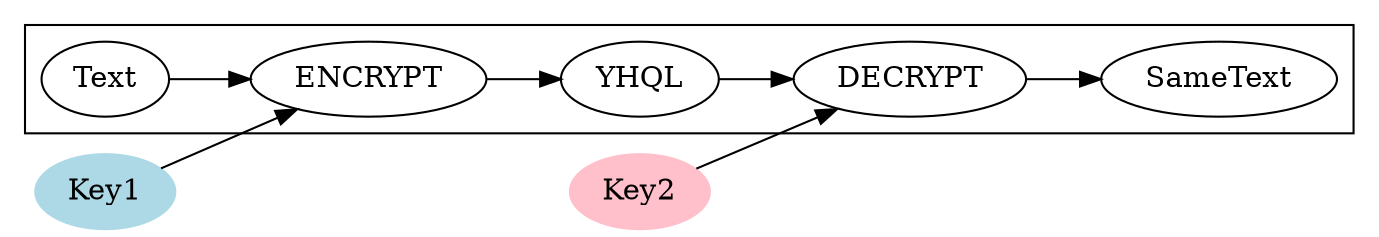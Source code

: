 digraph twokeys {
  rankdir=LR;
  subgraph cluster_1 {
  Text -> ENCRYPT -> YHQL -> DECRYPT -> SameText;
  }
  Key1 -> ENCRYPT;
  Key2 -> DECRYPT;
  Key1 [color=lightblue;style=filled];
  Key2 [color=pink;style=filled];
}